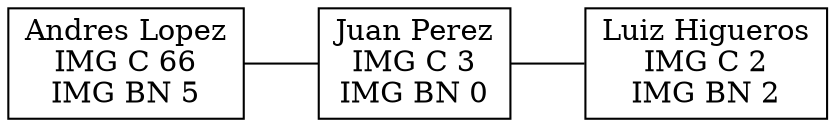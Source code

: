 digraph ejemplo {
node[shape=box]
edge[arrowhead=none]
0 [label="Andres Lopez\nIMG C 66\nIMG BN 5"]
1 [label="Juan Perez\nIMG C 3\nIMG BN 0"]
2 [label="Luiz Higueros\nIMG C 2\nIMG BN 2"]
0->1
1->2
rankdir=LR
}